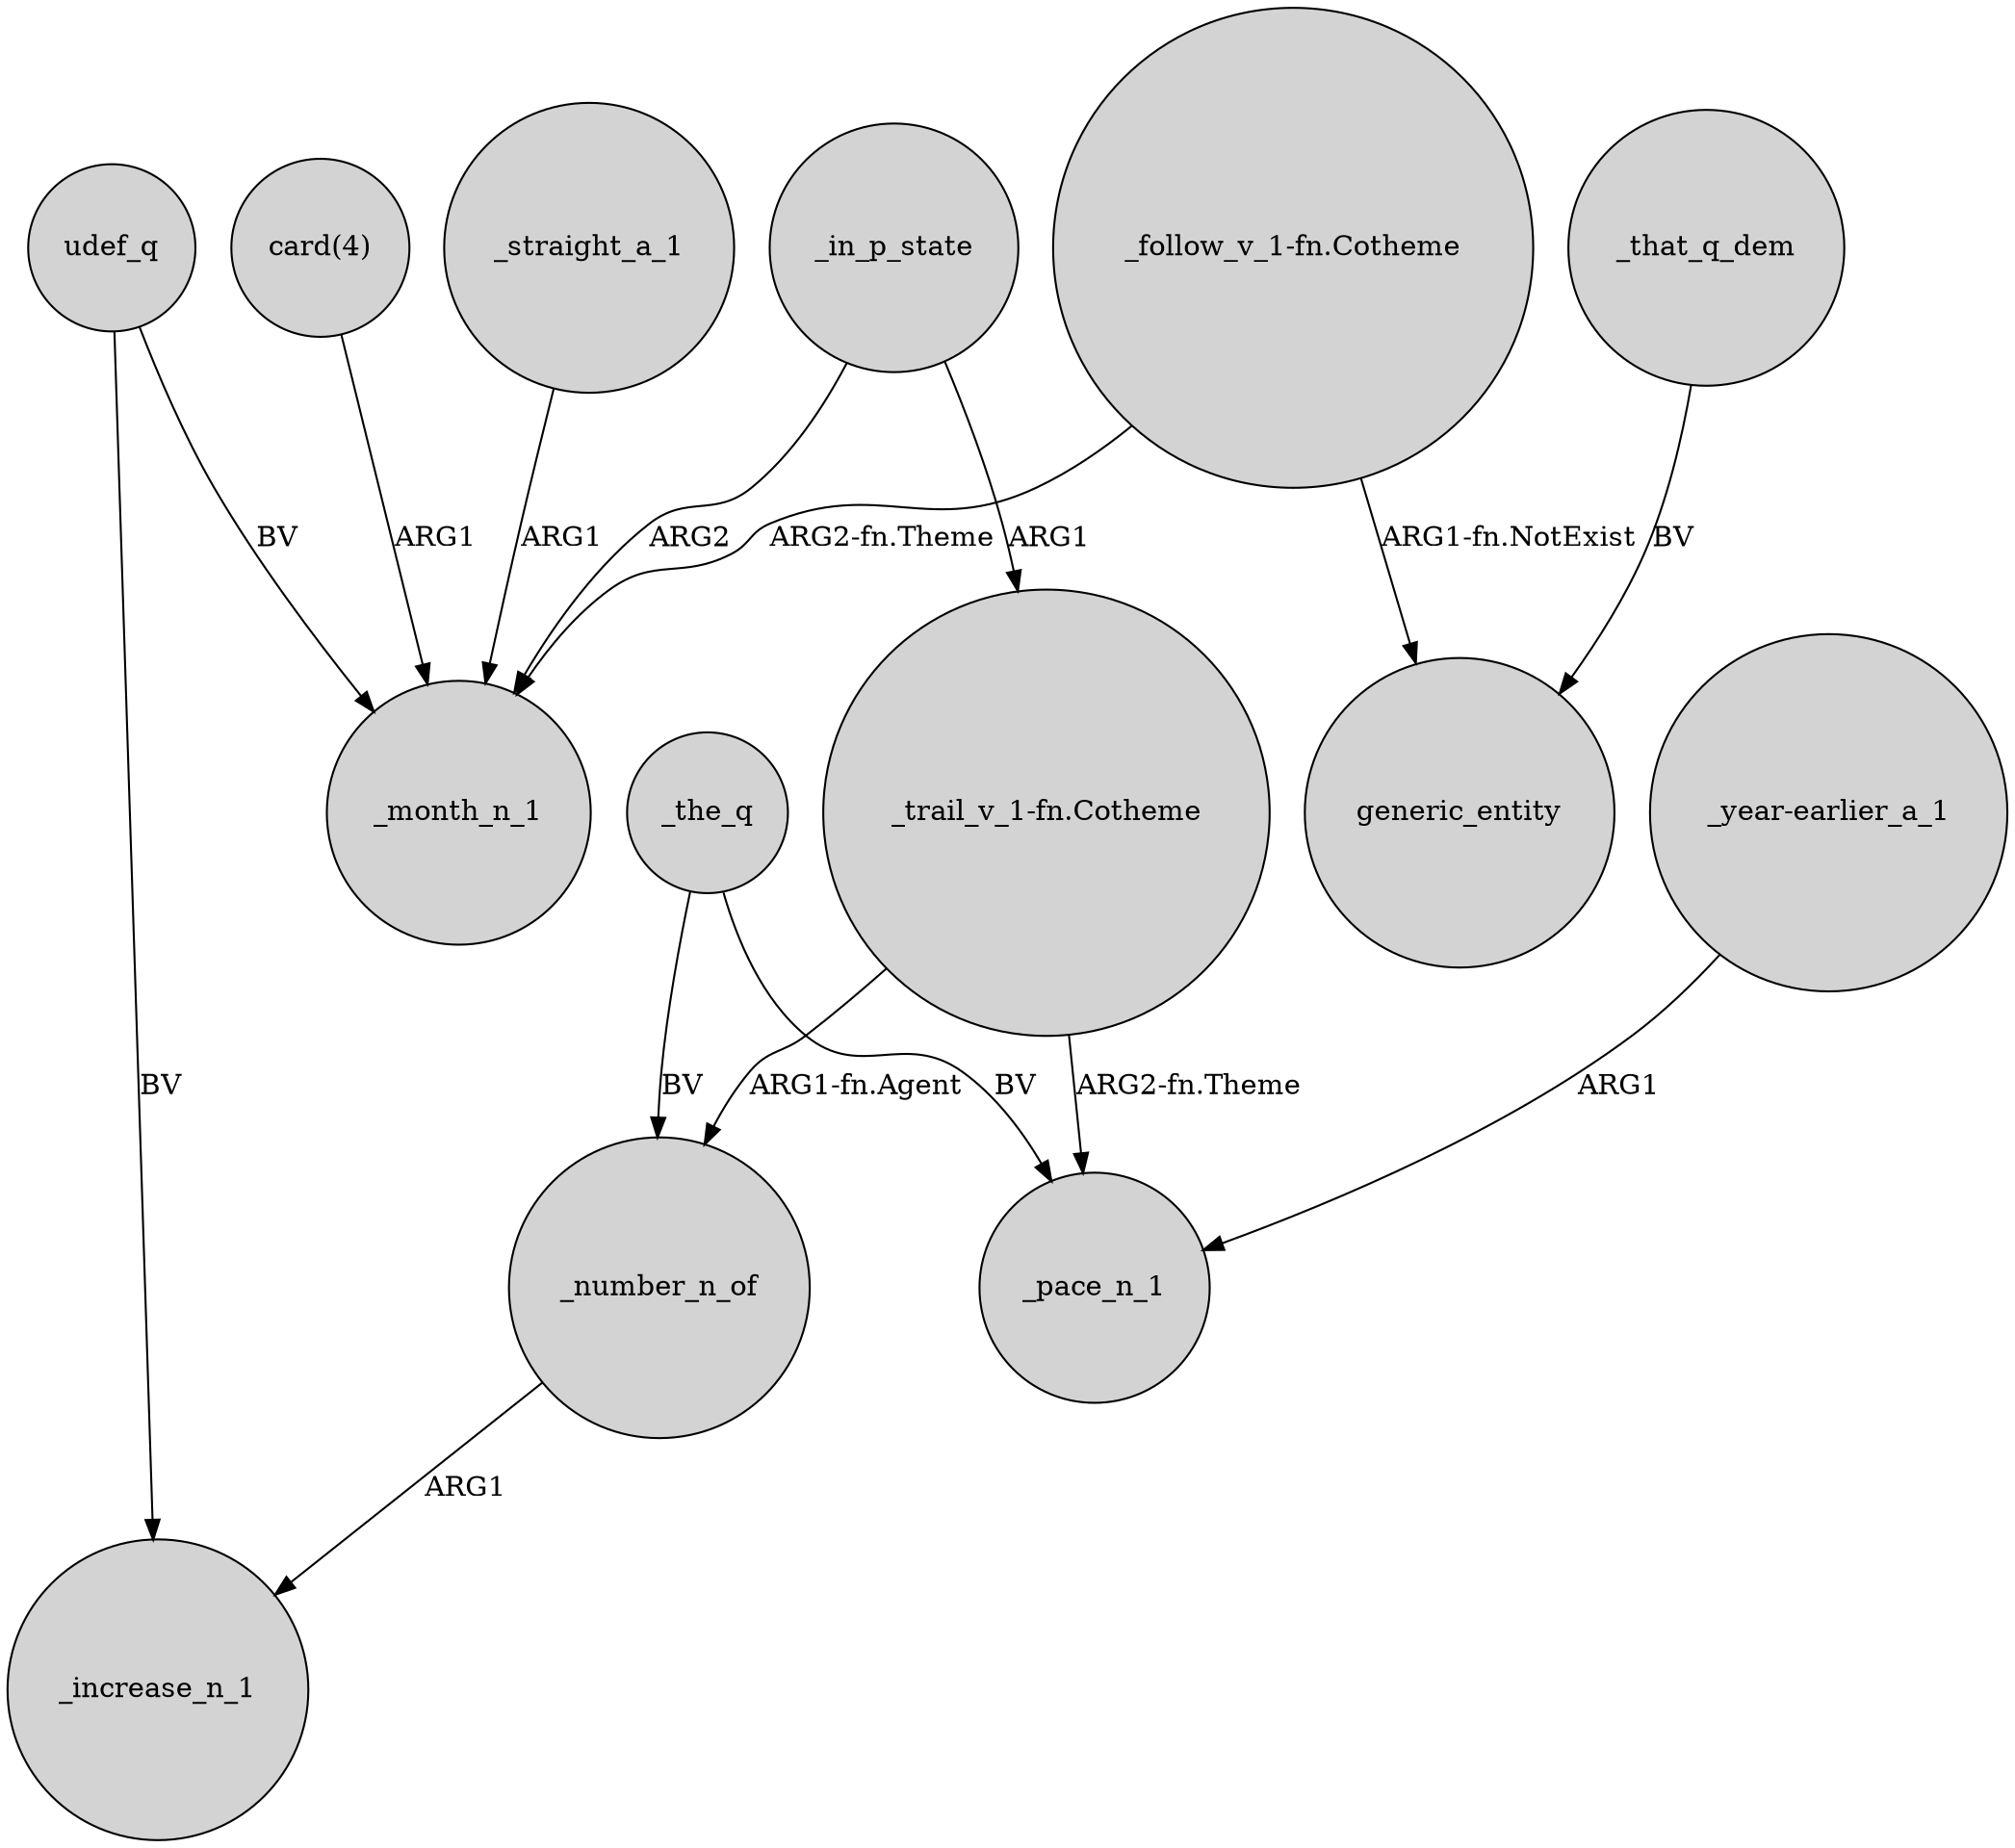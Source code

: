 digraph {
	node [shape=circle style=filled]
	_straight_a_1 -> _month_n_1 [label=ARG1]
	"card(4)" -> _month_n_1 [label=ARG1]
	_the_q -> _number_n_of [label=BV]
	"_trail_v_1-fn.Cotheme" -> _pace_n_1 [label="ARG2-fn.Theme"]
	"_follow_v_1-fn.Cotheme" -> generic_entity [label="ARG1-fn.NotExist"]
	"_year-earlier_a_1" -> _pace_n_1 [label=ARG1]
	udef_q -> _increase_n_1 [label=BV]
	_number_n_of -> _increase_n_1 [label=ARG1]
	udef_q -> _month_n_1 [label=BV]
	_that_q_dem -> generic_entity [label=BV]
	"_trail_v_1-fn.Cotheme" -> _number_n_of [label="ARG1-fn.Agent"]
	_the_q -> _pace_n_1 [label=BV]
	_in_p_state -> _month_n_1 [label=ARG2]
	_in_p_state -> "_trail_v_1-fn.Cotheme" [label=ARG1]
	"_follow_v_1-fn.Cotheme" -> _month_n_1 [label="ARG2-fn.Theme"]
}
